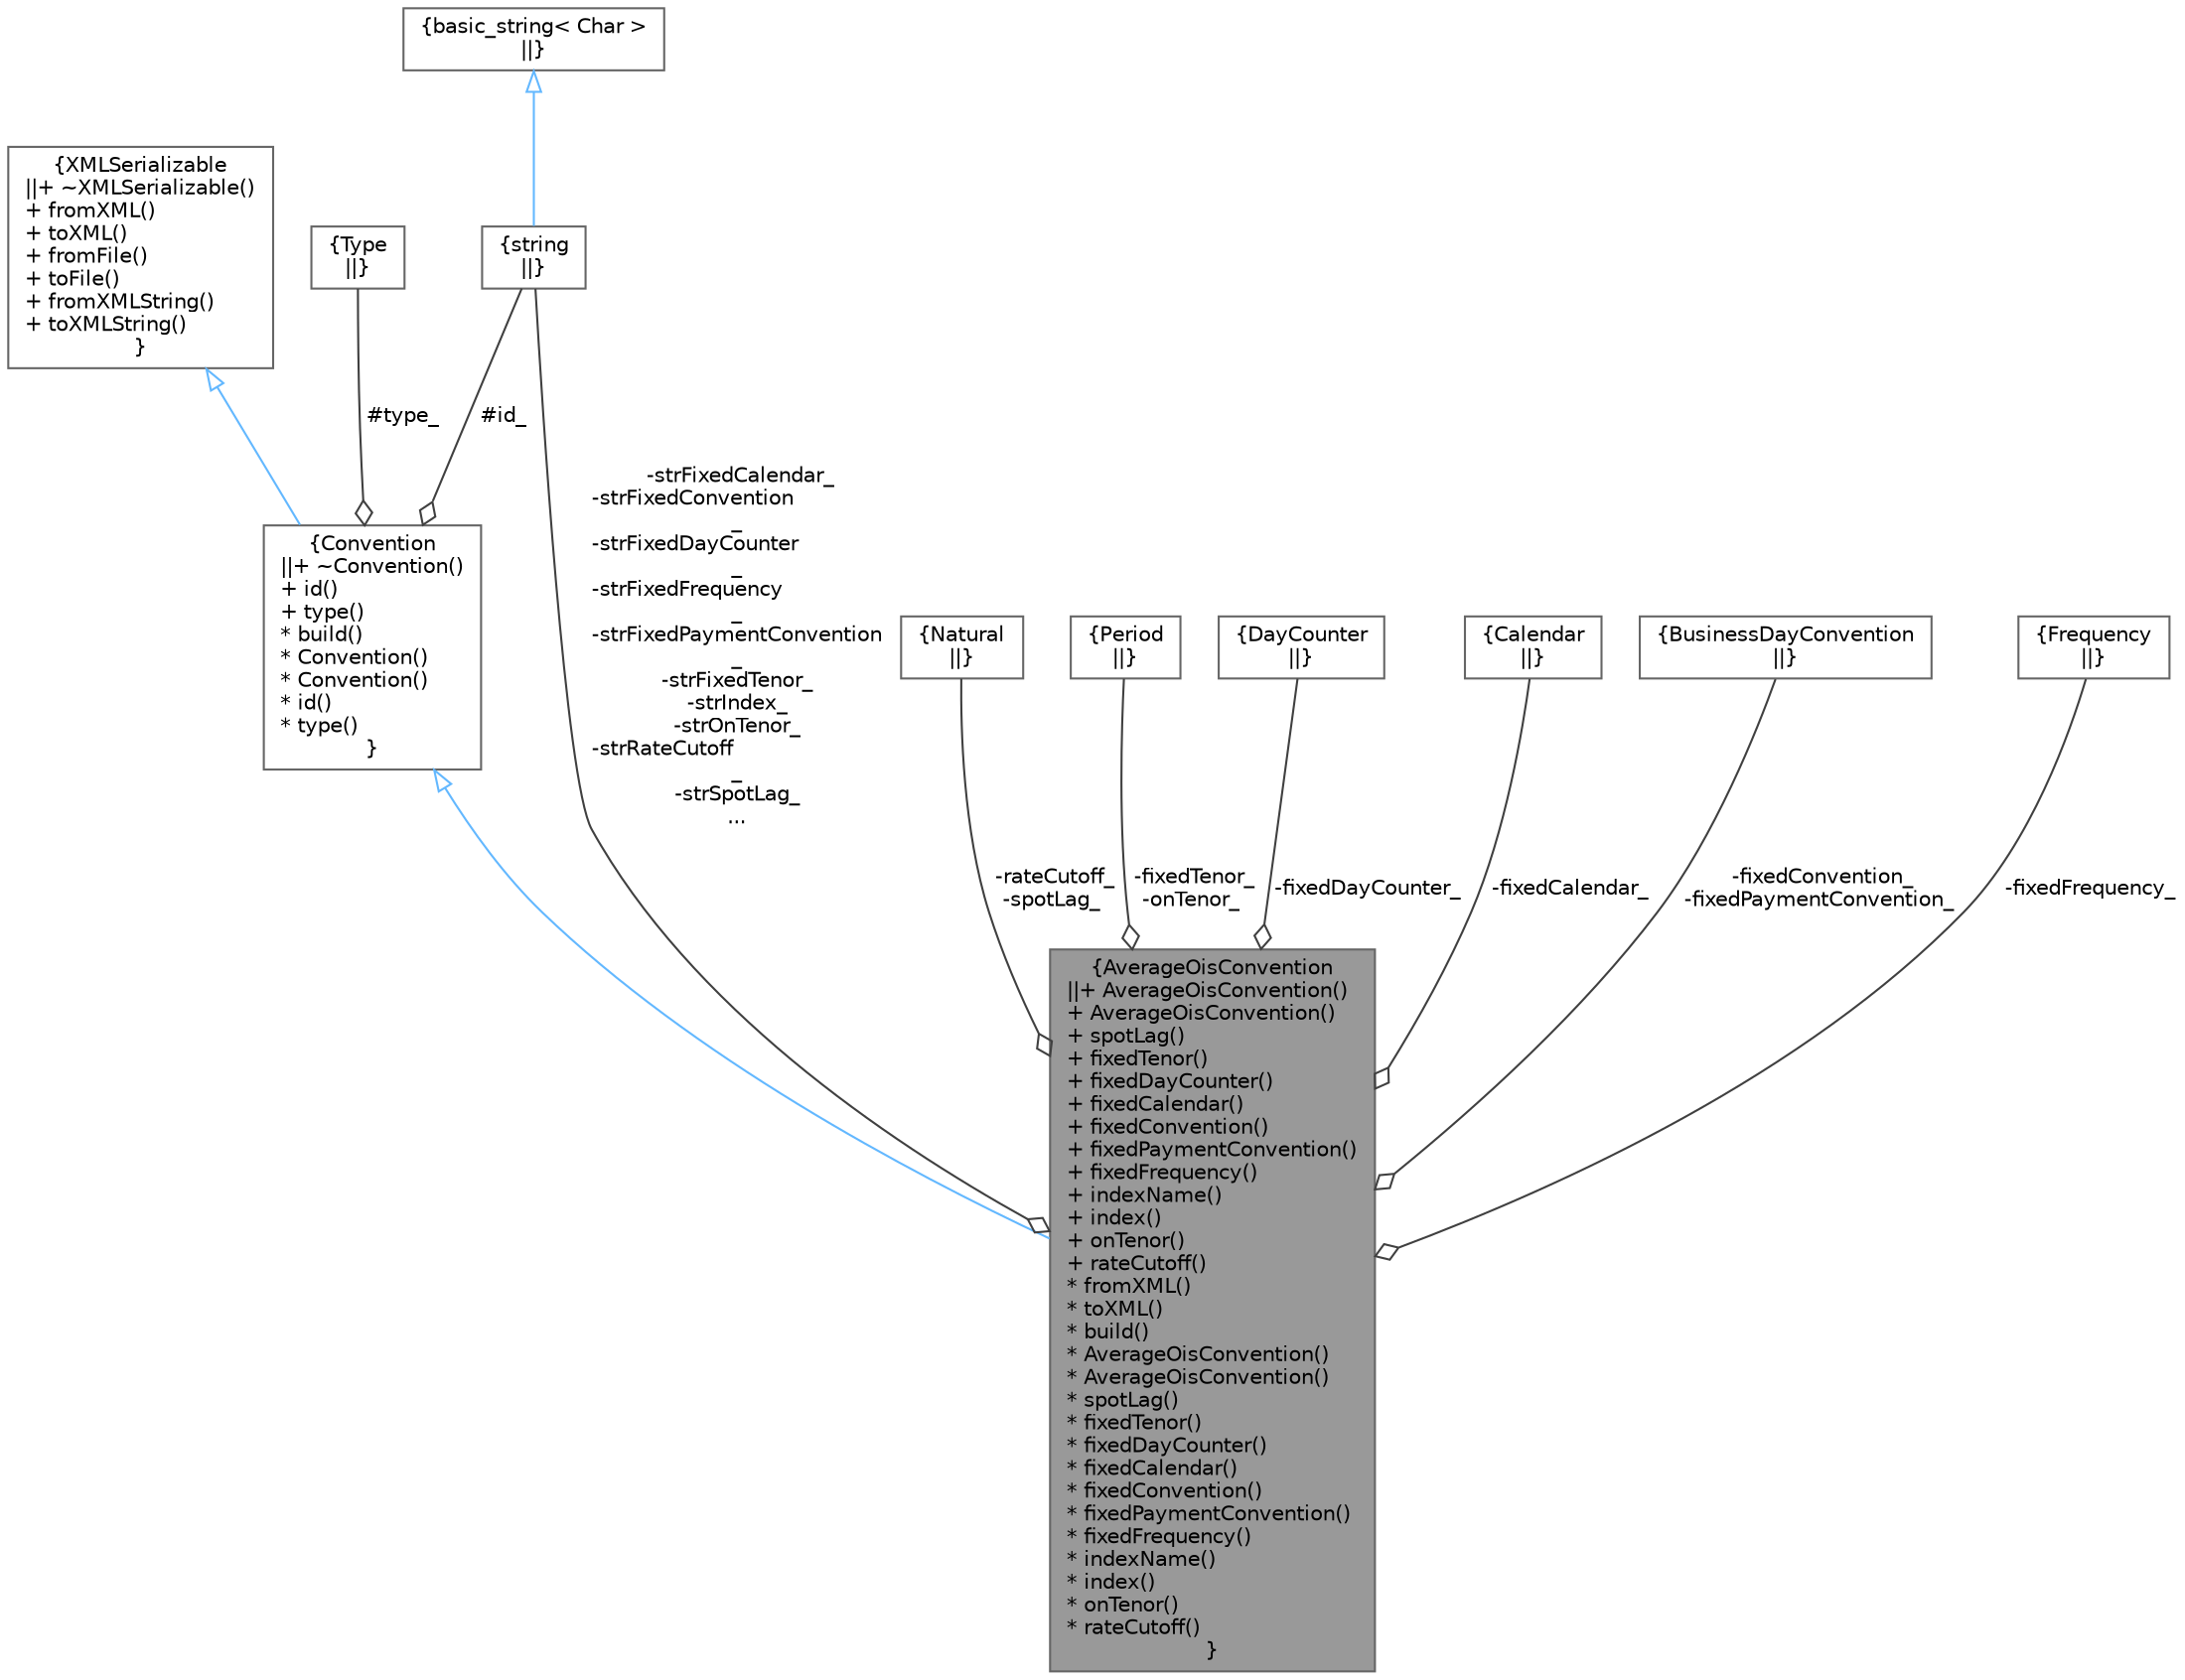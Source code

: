 digraph "AverageOisConvention"
{
 // INTERACTIVE_SVG=YES
 // LATEX_PDF_SIZE
  bgcolor="transparent";
  edge [fontname=Helvetica,fontsize=10,labelfontname=Helvetica,labelfontsize=10];
  node [fontname=Helvetica,fontsize=10,shape=box,height=0.2,width=0.4];
  Node1 [label="{AverageOisConvention\n||+ AverageOisConvention()\l+ AverageOisConvention()\l+ spotLag()\l+ fixedTenor()\l+ fixedDayCounter()\l+ fixedCalendar()\l+ fixedConvention()\l+ fixedPaymentConvention()\l+ fixedFrequency()\l+ indexName()\l+ index()\l+ onTenor()\l+ rateCutoff()\l* fromXML()\l* toXML()\l* build()\l* AverageOisConvention()\l* AverageOisConvention()\l* spotLag()\l* fixedTenor()\l* fixedDayCounter()\l* fixedCalendar()\l* fixedConvention()\l* fixedPaymentConvention()\l* fixedFrequency()\l* indexName()\l* index()\l* onTenor()\l* rateCutoff()\l}",height=0.2,width=0.4,color="gray40", fillcolor="grey60", style="filled", fontcolor="black",tooltip="Container for storing Average OIS conventions."];
  Node2 -> Node1 [dir="back",color="steelblue1",style="solid",arrowtail="onormal"];
  Node2 [label="{Convention\n||+ ~Convention()\l+ id()\l+ type()\l* build()\l* Convention()\l* Convention()\l* id()\l* type()\l}",height=0.2,width=0.4,color="gray40", fillcolor="white", style="filled",URL="$classore_1_1data_1_1_convention.html",tooltip="Abstract base class for convention objects."];
  Node3 -> Node2 [dir="back",color="steelblue1",style="solid",arrowtail="onormal"];
  Node3 [label="{XMLSerializable\n||+ ~XMLSerializable()\l+ fromXML()\l+ toXML()\l+ fromFile()\l+ toFile()\l+ fromXMLString()\l+ toXMLString()\l}",height=0.2,width=0.4,color="gray40", fillcolor="white", style="filled",URL="$classore_1_1data_1_1_x_m_l_serializable.html",tooltip="Base class for all serializable classes."];
  Node4 -> Node2 [color="grey25",style="solid",label=" #type_" ,arrowhead="odiamond"];
  Node4 [label="{Type\n||}",height=0.2,width=0.4,color="gray40", fillcolor="white", style="filled",tooltip=" "];
  Node5 -> Node2 [color="grey25",style="solid",label=" #id_" ,arrowhead="odiamond"];
  Node5 [label="{string\n||}",height=0.2,width=0.4,color="gray40", fillcolor="white", style="filled",tooltip=" "];
  Node6 -> Node5 [dir="back",color="steelblue1",style="solid",arrowtail="onormal"];
  Node6 [label="{basic_string\< Char \>\n||}",height=0.2,width=0.4,color="gray40", fillcolor="white", style="filled",tooltip=" "];
  Node7 -> Node1 [color="grey25",style="solid",label=" -rateCutoff_\n-spotLag_" ,arrowhead="odiamond"];
  Node7 [label="{Natural\n||}",height=0.2,width=0.4,color="gray40", fillcolor="white", style="filled",tooltip=" "];
  Node8 -> Node1 [color="grey25",style="solid",label=" -fixedTenor_\n-onTenor_" ,arrowhead="odiamond"];
  Node8 [label="{Period\n||}",height=0.2,width=0.4,color="gray40", fillcolor="white", style="filled",tooltip=" "];
  Node9 -> Node1 [color="grey25",style="solid",label=" -fixedDayCounter_" ,arrowhead="odiamond"];
  Node9 [label="{DayCounter\n||}",height=0.2,width=0.4,color="gray40", fillcolor="white", style="filled",tooltip=" "];
  Node10 -> Node1 [color="grey25",style="solid",label=" -fixedCalendar_" ,arrowhead="odiamond"];
  Node10 [label="{Calendar\n||}",height=0.2,width=0.4,color="gray40", fillcolor="white", style="filled",tooltip=" "];
  Node11 -> Node1 [color="grey25",style="solid",label=" -fixedConvention_\n-fixedPaymentConvention_" ,arrowhead="odiamond"];
  Node11 [label="{BusinessDayConvention\n||}",height=0.2,width=0.4,color="gray40", fillcolor="white", style="filled",tooltip=" "];
  Node12 -> Node1 [color="grey25",style="solid",label=" -fixedFrequency_" ,arrowhead="odiamond"];
  Node12 [label="{Frequency\n||}",height=0.2,width=0.4,color="gray40", fillcolor="white", style="filled",tooltip=" "];
  Node5 -> Node1 [color="grey25",style="solid",label=" -strFixedCalendar_\n-strFixedConvention\l_\n-strFixedDayCounter\l_\n-strFixedFrequency\l_\n-strFixedPaymentConvention\l_\n-strFixedTenor_\n-strIndex_\n-strOnTenor_\n-strRateCutoff\l_\n-strSpotLag_\n..." ,arrowhead="odiamond"];
}
